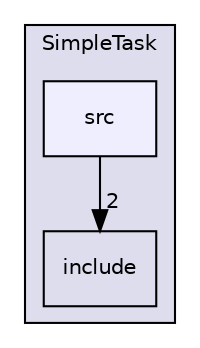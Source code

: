 digraph "src" {
  compound=true
  node [ fontsize="10", fontname="Helvetica"];
  edge [ labelfontsize="10", labelfontname="Helvetica"];
  subgraph clusterdir_17ef634807327893f590026ed2796c10 {
    graph [ bgcolor="#ddddee", pencolor="black", label="SimpleTask" fontname="Helvetica", fontsize="10", URL="dir_17ef634807327893f590026ed2796c10.html"]
  dir_ee339c1feed5f6a3f108cb5015672a79 [shape=box label="include" URL="dir_ee339c1feed5f6a3f108cb5015672a79.html"];
  dir_503e7c855bb5c013b198ac651d650a14 [shape=box, label="src", style="filled", fillcolor="#eeeeff", pencolor="black", URL="dir_503e7c855bb5c013b198ac651d650a14.html"];
  }
  dir_503e7c855bb5c013b198ac651d650a14->dir_ee339c1feed5f6a3f108cb5015672a79 [headlabel="2", labeldistance=1.5 headhref="dir_000007_000008.html"];
}
